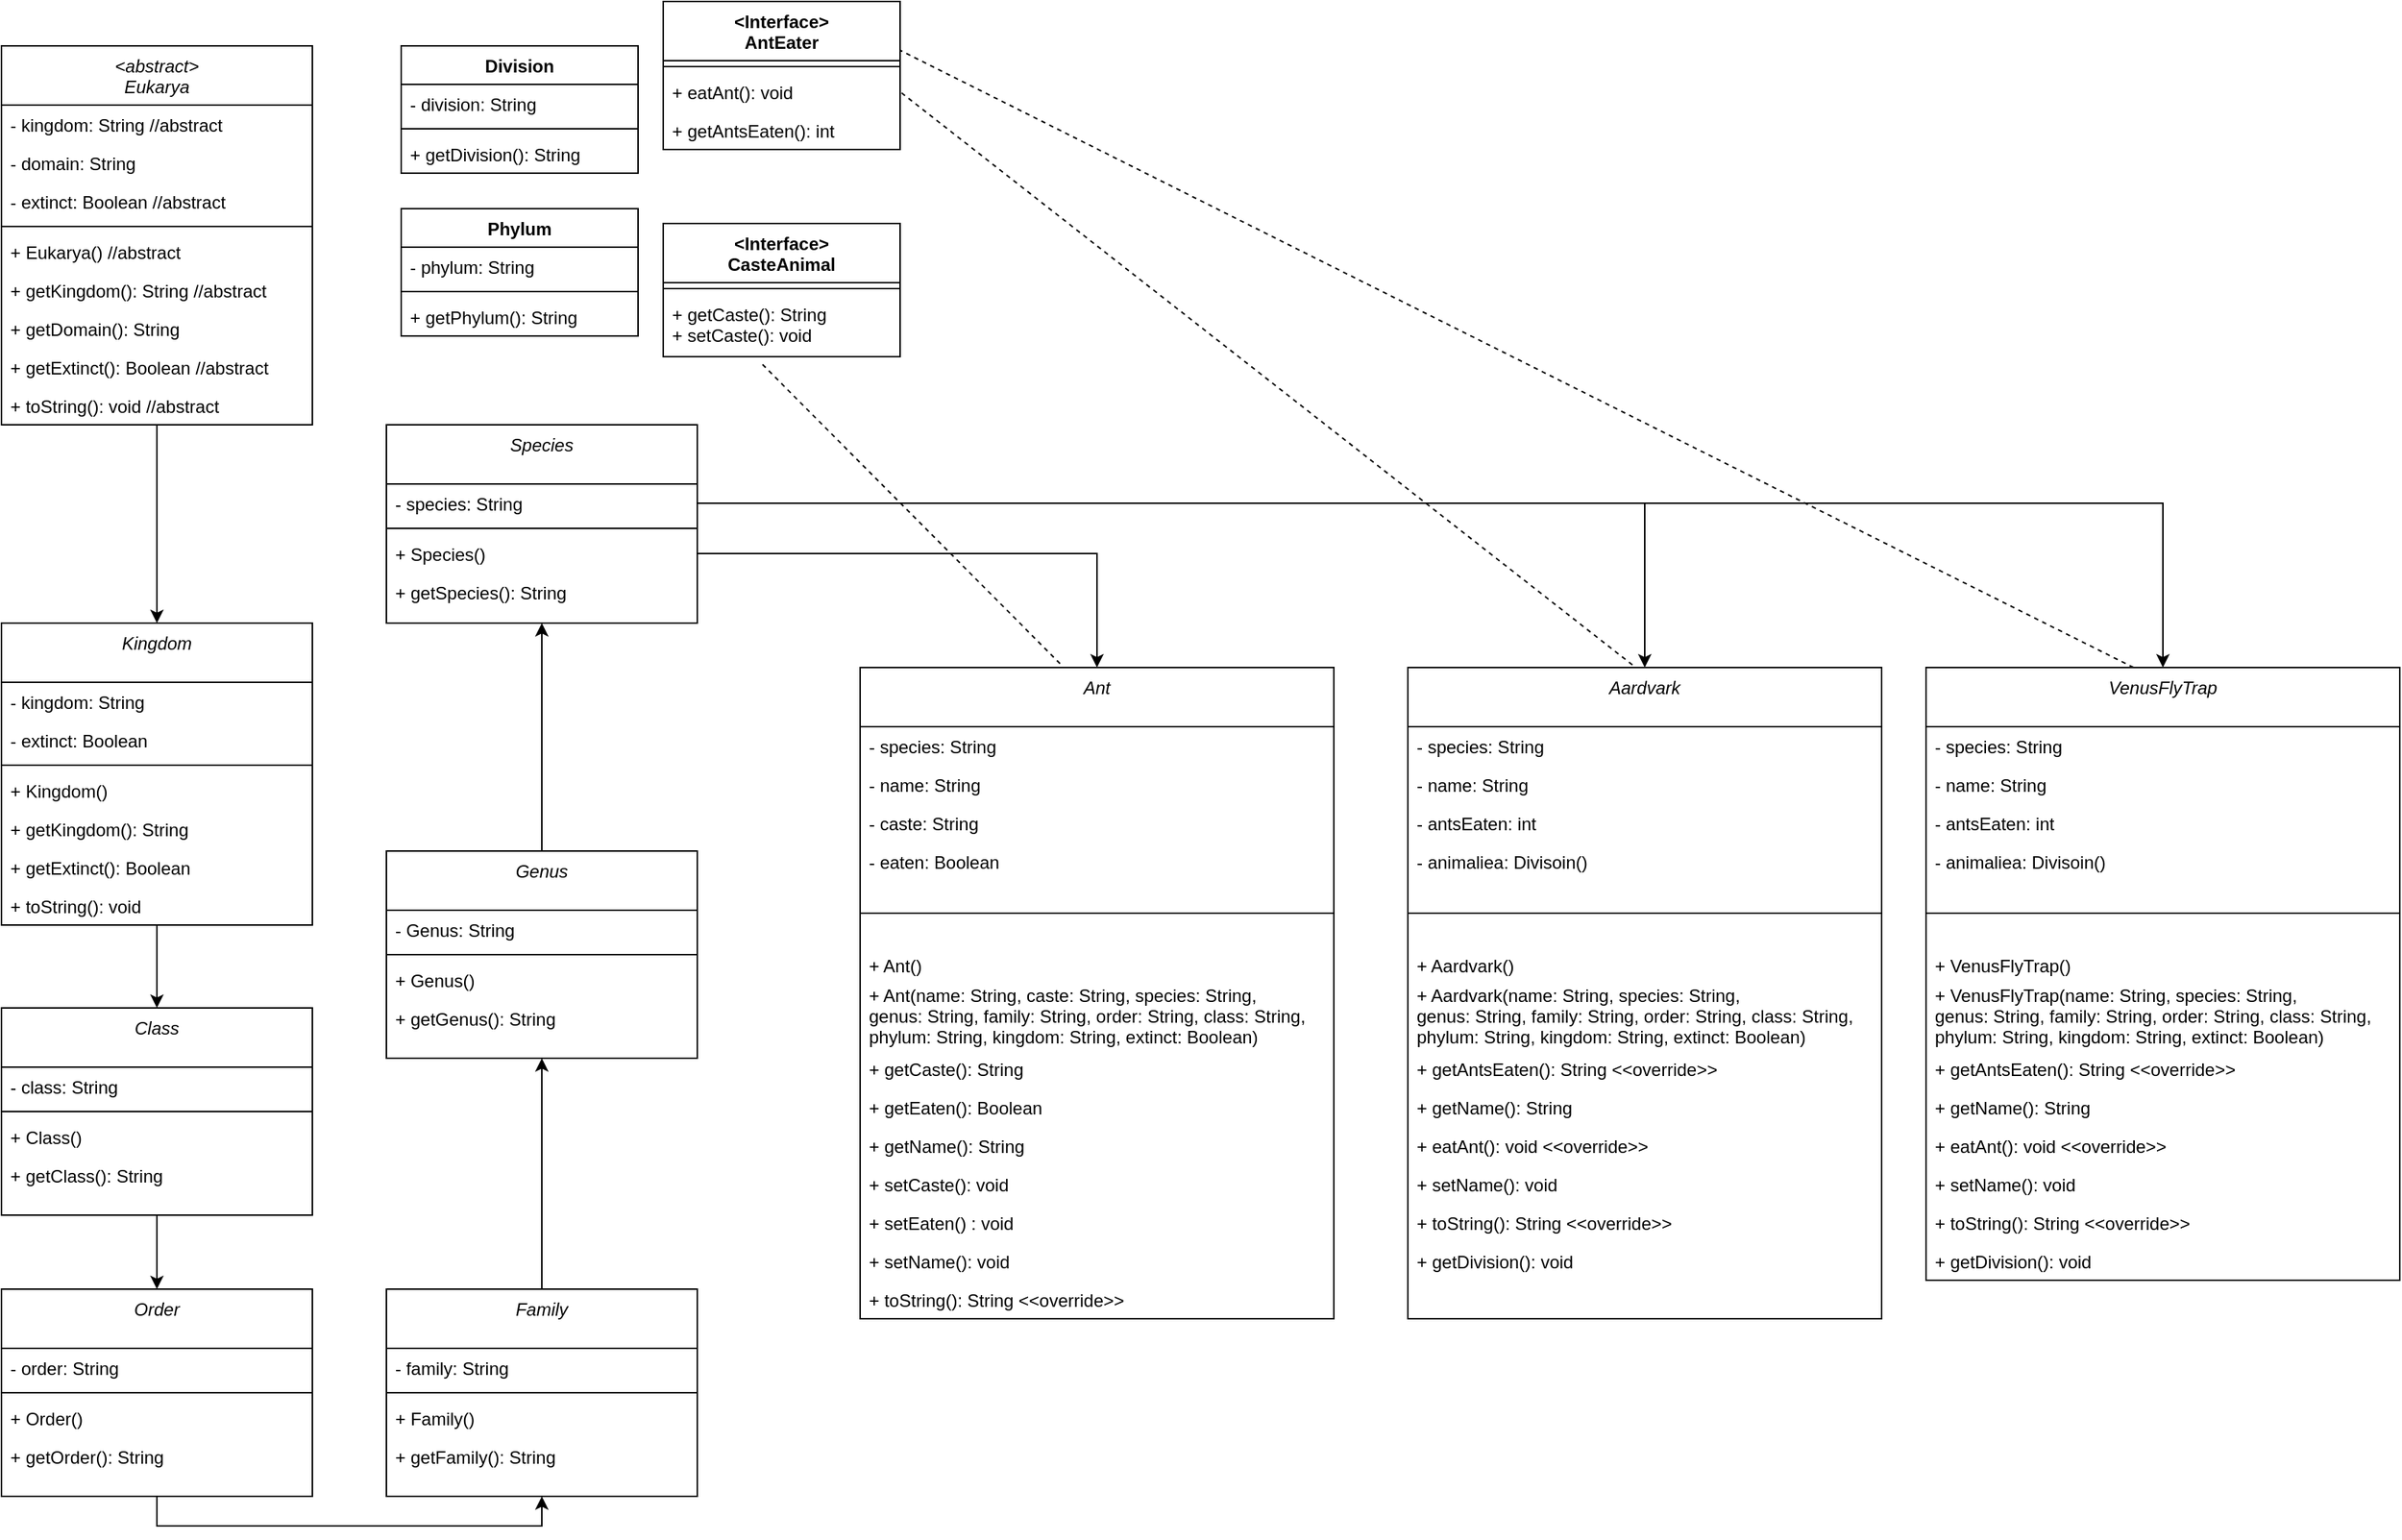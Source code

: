 <mxfile version="24.7.8">
  <diagram id="C5RBs43oDa-KdzZeNtuy" name="Page-1">
    <mxGraphModel dx="1781" dy="909" grid="1" gridSize="10" guides="1" tooltips="1" connect="1" arrows="1" fold="1" page="1" pageScale="1" pageWidth="827" pageHeight="1169" math="0" shadow="0">
      <root>
        <mxCell id="WIyWlLk6GJQsqaUBKTNV-0" />
        <mxCell id="WIyWlLk6GJQsqaUBKTNV-1" parent="WIyWlLk6GJQsqaUBKTNV-0" />
        <mxCell id="qfs21I6iocScvUOpKB2_-18" style="edgeStyle=orthogonalEdgeStyle;rounded=0;orthogonalLoop=1;jettySize=auto;html=1;exitX=0.5;exitY=1;exitDx=0;exitDy=0;" edge="1" parent="WIyWlLk6GJQsqaUBKTNV-1" source="zkfFHV4jXpPFQw0GAbJ--0" target="qfs21I6iocScvUOpKB2_-11">
          <mxGeometry relative="1" as="geometry" />
        </mxCell>
        <mxCell id="zkfFHV4jXpPFQw0GAbJ--0" value="&lt;abstract&gt;&#xa;Eukarya" style="swimlane;fontStyle=2;align=center;verticalAlign=top;childLayout=stackLayout;horizontal=1;startSize=40;horizontalStack=0;resizeParent=1;resizeLast=0;collapsible=1;marginBottom=0;rounded=0;shadow=0;strokeWidth=1;" parent="WIyWlLk6GJQsqaUBKTNV-1" vertex="1">
          <mxGeometry x="220" y="70" width="210" height="256" as="geometry">
            <mxRectangle x="230" y="140" width="160" height="26" as="alternateBounds" />
          </mxGeometry>
        </mxCell>
        <mxCell id="zkfFHV4jXpPFQw0GAbJ--1" value="- kingdom: String //abstract" style="text;align=left;verticalAlign=top;spacingLeft=4;spacingRight=4;overflow=hidden;rotatable=0;points=[[0,0.5],[1,0.5]];portConstraint=eastwest;" parent="zkfFHV4jXpPFQw0GAbJ--0" vertex="1">
          <mxGeometry y="40" width="210" height="26" as="geometry" />
        </mxCell>
        <mxCell id="zkfFHV4jXpPFQw0GAbJ--2" value="- domain: String " style="text;align=left;verticalAlign=top;spacingLeft=4;spacingRight=4;overflow=hidden;rotatable=0;points=[[0,0.5],[1,0.5]];portConstraint=eastwest;rounded=0;shadow=0;html=0;" parent="zkfFHV4jXpPFQw0GAbJ--0" vertex="1">
          <mxGeometry y="66" width="210" height="26" as="geometry" />
        </mxCell>
        <mxCell id="qfs21I6iocScvUOpKB2_-19" value="- extinct: Boolean //abstract" style="text;align=left;verticalAlign=top;spacingLeft=4;spacingRight=4;overflow=hidden;rotatable=0;points=[[0,0.5],[1,0.5]];portConstraint=eastwest;rounded=0;shadow=0;html=0;" vertex="1" parent="zkfFHV4jXpPFQw0GAbJ--0">
          <mxGeometry y="92" width="210" height="26" as="geometry" />
        </mxCell>
        <mxCell id="zkfFHV4jXpPFQw0GAbJ--4" value="" style="line;html=1;strokeWidth=1;align=left;verticalAlign=middle;spacingTop=-1;spacingLeft=3;spacingRight=3;rotatable=0;labelPosition=right;points=[];portConstraint=eastwest;" parent="zkfFHV4jXpPFQw0GAbJ--0" vertex="1">
          <mxGeometry y="118" width="210" height="8" as="geometry" />
        </mxCell>
        <mxCell id="zkfFHV4jXpPFQw0GAbJ--5" value="+ Eukarya() //abstract" style="text;align=left;verticalAlign=top;spacingLeft=4;spacingRight=4;overflow=hidden;rotatable=0;points=[[0,0.5],[1,0.5]];portConstraint=eastwest;" parent="zkfFHV4jXpPFQw0GAbJ--0" vertex="1">
          <mxGeometry y="126" width="210" height="26" as="geometry" />
        </mxCell>
        <mxCell id="qfs21I6iocScvUOpKB2_-4" value="+ getKingdom(): String //abstract" style="text;align=left;verticalAlign=top;spacingLeft=4;spacingRight=4;overflow=hidden;rotatable=0;points=[[0,0.5],[1,0.5]];portConstraint=eastwest;" vertex="1" parent="zkfFHV4jXpPFQw0GAbJ--0">
          <mxGeometry y="152" width="210" height="26" as="geometry" />
        </mxCell>
        <mxCell id="qfs21I6iocScvUOpKB2_-5" value="+ getDomain(): String" style="text;align=left;verticalAlign=top;spacingLeft=4;spacingRight=4;overflow=hidden;rotatable=0;points=[[0,0.5],[1,0.5]];portConstraint=eastwest;" vertex="1" parent="zkfFHV4jXpPFQw0GAbJ--0">
          <mxGeometry y="178" width="210" height="26" as="geometry" />
        </mxCell>
        <mxCell id="qfs21I6iocScvUOpKB2_-20" value="+ getExtinct(): Boolean //abstract" style="text;align=left;verticalAlign=top;spacingLeft=4;spacingRight=4;overflow=hidden;rotatable=0;points=[[0,0.5],[1,0.5]];portConstraint=eastwest;" vertex="1" parent="zkfFHV4jXpPFQw0GAbJ--0">
          <mxGeometry y="204" width="210" height="26" as="geometry" />
        </mxCell>
        <mxCell id="qfs21I6iocScvUOpKB2_-21" value="+ toString(): void //abstract" style="text;align=left;verticalAlign=top;spacingLeft=4;spacingRight=4;overflow=hidden;rotatable=0;points=[[0,0.5],[1,0.5]];portConstraint=eastwest;" vertex="1" parent="zkfFHV4jXpPFQw0GAbJ--0">
          <mxGeometry y="230" width="210" height="26" as="geometry" />
        </mxCell>
        <mxCell id="qfs21I6iocScvUOpKB2_-0" value="Division" style="swimlane;fontStyle=1;align=center;verticalAlign=top;childLayout=stackLayout;horizontal=1;startSize=26;horizontalStack=0;resizeParent=1;resizeParentMax=0;resizeLast=0;collapsible=1;marginBottom=0;whiteSpace=wrap;html=1;" vertex="1" parent="WIyWlLk6GJQsqaUBKTNV-1">
          <mxGeometry x="490" y="70" width="160" height="86" as="geometry" />
        </mxCell>
        <mxCell id="qfs21I6iocScvUOpKB2_-1" value="- division: String" style="text;strokeColor=none;fillColor=none;align=left;verticalAlign=top;spacingLeft=4;spacingRight=4;overflow=hidden;rotatable=0;points=[[0,0.5],[1,0.5]];portConstraint=eastwest;whiteSpace=wrap;html=1;" vertex="1" parent="qfs21I6iocScvUOpKB2_-0">
          <mxGeometry y="26" width="160" height="26" as="geometry" />
        </mxCell>
        <mxCell id="qfs21I6iocScvUOpKB2_-2" value="" style="line;strokeWidth=1;fillColor=none;align=left;verticalAlign=middle;spacingTop=-1;spacingLeft=3;spacingRight=3;rotatable=0;labelPosition=right;points=[];portConstraint=eastwest;strokeColor=inherit;" vertex="1" parent="qfs21I6iocScvUOpKB2_-0">
          <mxGeometry y="52" width="160" height="8" as="geometry" />
        </mxCell>
        <mxCell id="qfs21I6iocScvUOpKB2_-3" value="+ getDivision(): String" style="text;strokeColor=none;fillColor=none;align=left;verticalAlign=top;spacingLeft=4;spacingRight=4;overflow=hidden;rotatable=0;points=[[0,0.5],[1,0.5]];portConstraint=eastwest;whiteSpace=wrap;html=1;" vertex="1" parent="qfs21I6iocScvUOpKB2_-0">
          <mxGeometry y="60" width="160" height="26" as="geometry" />
        </mxCell>
        <mxCell id="qfs21I6iocScvUOpKB2_-6" value="Phylum" style="swimlane;fontStyle=1;align=center;verticalAlign=top;childLayout=stackLayout;horizontal=1;startSize=26;horizontalStack=0;resizeParent=1;resizeParentMax=0;resizeLast=0;collapsible=1;marginBottom=0;whiteSpace=wrap;html=1;" vertex="1" parent="WIyWlLk6GJQsqaUBKTNV-1">
          <mxGeometry x="490" y="180" width="160" height="86" as="geometry" />
        </mxCell>
        <mxCell id="qfs21I6iocScvUOpKB2_-7" value="- phylum: String" style="text;strokeColor=none;fillColor=none;align=left;verticalAlign=top;spacingLeft=4;spacingRight=4;overflow=hidden;rotatable=0;points=[[0,0.5],[1,0.5]];portConstraint=eastwest;whiteSpace=wrap;html=1;" vertex="1" parent="qfs21I6iocScvUOpKB2_-6">
          <mxGeometry y="26" width="160" height="26" as="geometry" />
        </mxCell>
        <mxCell id="qfs21I6iocScvUOpKB2_-8" value="" style="line;strokeWidth=1;fillColor=none;align=left;verticalAlign=middle;spacingTop=-1;spacingLeft=3;spacingRight=3;rotatable=0;labelPosition=right;points=[];portConstraint=eastwest;strokeColor=inherit;" vertex="1" parent="qfs21I6iocScvUOpKB2_-6">
          <mxGeometry y="52" width="160" height="8" as="geometry" />
        </mxCell>
        <mxCell id="qfs21I6iocScvUOpKB2_-9" value="+ getPhylum(): String" style="text;strokeColor=none;fillColor=none;align=left;verticalAlign=top;spacingLeft=4;spacingRight=4;overflow=hidden;rotatable=0;points=[[0,0.5],[1,0.5]];portConstraint=eastwest;whiteSpace=wrap;html=1;" vertex="1" parent="qfs21I6iocScvUOpKB2_-6">
          <mxGeometry y="60" width="160" height="26" as="geometry" />
        </mxCell>
        <mxCell id="qfs21I6iocScvUOpKB2_-141" style="edgeStyle=orthogonalEdgeStyle;rounded=0;orthogonalLoop=1;jettySize=auto;html=1;" edge="1" parent="WIyWlLk6GJQsqaUBKTNV-1" source="qfs21I6iocScvUOpKB2_-11" target="qfs21I6iocScvUOpKB2_-32">
          <mxGeometry relative="1" as="geometry" />
        </mxCell>
        <mxCell id="qfs21I6iocScvUOpKB2_-11" value="Kingdom" style="swimlane;fontStyle=2;align=center;verticalAlign=top;childLayout=stackLayout;horizontal=1;startSize=40;horizontalStack=0;resizeParent=1;resizeLast=0;collapsible=1;marginBottom=0;rounded=0;shadow=0;strokeWidth=1;" vertex="1" parent="WIyWlLk6GJQsqaUBKTNV-1">
          <mxGeometry x="220" y="460" width="210" height="204" as="geometry">
            <mxRectangle x="230" y="140" width="160" height="26" as="alternateBounds" />
          </mxGeometry>
        </mxCell>
        <mxCell id="qfs21I6iocScvUOpKB2_-12" value="- kingdom: String" style="text;align=left;verticalAlign=top;spacingLeft=4;spacingRight=4;overflow=hidden;rotatable=0;points=[[0,0.5],[1,0.5]];portConstraint=eastwest;" vertex="1" parent="qfs21I6iocScvUOpKB2_-11">
          <mxGeometry y="40" width="210" height="26" as="geometry" />
        </mxCell>
        <mxCell id="qfs21I6iocScvUOpKB2_-13" value="- extinct: Boolean" style="text;align=left;verticalAlign=top;spacingLeft=4;spacingRight=4;overflow=hidden;rotatable=0;points=[[0,0.5],[1,0.5]];portConstraint=eastwest;rounded=0;shadow=0;html=0;" vertex="1" parent="qfs21I6iocScvUOpKB2_-11">
          <mxGeometry y="66" width="210" height="26" as="geometry" />
        </mxCell>
        <mxCell id="qfs21I6iocScvUOpKB2_-14" value="" style="line;html=1;strokeWidth=1;align=left;verticalAlign=middle;spacingTop=-1;spacingLeft=3;spacingRight=3;rotatable=0;labelPosition=right;points=[];portConstraint=eastwest;" vertex="1" parent="qfs21I6iocScvUOpKB2_-11">
          <mxGeometry y="92" width="210" height="8" as="geometry" />
        </mxCell>
        <mxCell id="qfs21I6iocScvUOpKB2_-15" value="+ Kingdom()" style="text;align=left;verticalAlign=top;spacingLeft=4;spacingRight=4;overflow=hidden;rotatable=0;points=[[0,0.5],[1,0.5]];portConstraint=eastwest;" vertex="1" parent="qfs21I6iocScvUOpKB2_-11">
          <mxGeometry y="100" width="210" height="26" as="geometry" />
        </mxCell>
        <mxCell id="qfs21I6iocScvUOpKB2_-16" value="+ getKingdom(): String " style="text;align=left;verticalAlign=top;spacingLeft=4;spacingRight=4;overflow=hidden;rotatable=0;points=[[0,0.5],[1,0.5]];portConstraint=eastwest;" vertex="1" parent="qfs21I6iocScvUOpKB2_-11">
          <mxGeometry y="126" width="210" height="26" as="geometry" />
        </mxCell>
        <mxCell id="qfs21I6iocScvUOpKB2_-17" value="+ getExtinct(): Boolean" style="text;align=left;verticalAlign=top;spacingLeft=4;spacingRight=4;overflow=hidden;rotatable=0;points=[[0,0.5],[1,0.5]];portConstraint=eastwest;" vertex="1" parent="qfs21I6iocScvUOpKB2_-11">
          <mxGeometry y="152" width="210" height="26" as="geometry" />
        </mxCell>
        <mxCell id="qfs21I6iocScvUOpKB2_-22" value="+ toString(): void " style="text;align=left;verticalAlign=top;spacingLeft=4;spacingRight=4;overflow=hidden;rotatable=0;points=[[0,0.5],[1,0.5]];portConstraint=eastwest;" vertex="1" parent="qfs21I6iocScvUOpKB2_-11">
          <mxGeometry y="178" width="210" height="26" as="geometry" />
        </mxCell>
        <mxCell id="qfs21I6iocScvUOpKB2_-142" style="edgeStyle=orthogonalEdgeStyle;rounded=0;orthogonalLoop=1;jettySize=auto;html=1;" edge="1" parent="WIyWlLk6GJQsqaUBKTNV-1" source="qfs21I6iocScvUOpKB2_-32" target="qfs21I6iocScvUOpKB2_-38">
          <mxGeometry relative="1" as="geometry" />
        </mxCell>
        <mxCell id="qfs21I6iocScvUOpKB2_-32" value="Class" style="swimlane;fontStyle=2;align=center;verticalAlign=top;childLayout=stackLayout;horizontal=1;startSize=40;horizontalStack=0;resizeParent=1;resizeLast=0;collapsible=1;marginBottom=0;rounded=0;shadow=0;strokeWidth=1;" vertex="1" parent="WIyWlLk6GJQsqaUBKTNV-1">
          <mxGeometry x="220" y="720" width="210" height="140" as="geometry">
            <mxRectangle x="230" y="140" width="160" height="26" as="alternateBounds" />
          </mxGeometry>
        </mxCell>
        <mxCell id="qfs21I6iocScvUOpKB2_-33" value="- class: String" style="text;align=left;verticalAlign=top;spacingLeft=4;spacingRight=4;overflow=hidden;rotatable=0;points=[[0,0.5],[1,0.5]];portConstraint=eastwest;" vertex="1" parent="qfs21I6iocScvUOpKB2_-32">
          <mxGeometry y="40" width="210" height="26" as="geometry" />
        </mxCell>
        <mxCell id="qfs21I6iocScvUOpKB2_-34" value="" style="line;html=1;strokeWidth=1;align=left;verticalAlign=middle;spacingTop=-1;spacingLeft=3;spacingRight=3;rotatable=0;labelPosition=right;points=[];portConstraint=eastwest;" vertex="1" parent="qfs21I6iocScvUOpKB2_-32">
          <mxGeometry y="66" width="210" height="8" as="geometry" />
        </mxCell>
        <mxCell id="qfs21I6iocScvUOpKB2_-35" value="+ Class()" style="text;align=left;verticalAlign=top;spacingLeft=4;spacingRight=4;overflow=hidden;rotatable=0;points=[[0,0.5],[1,0.5]];portConstraint=eastwest;" vertex="1" parent="qfs21I6iocScvUOpKB2_-32">
          <mxGeometry y="74" width="210" height="26" as="geometry" />
        </mxCell>
        <mxCell id="qfs21I6iocScvUOpKB2_-36" value="+ getClass(): String " style="text;align=left;verticalAlign=top;spacingLeft=4;spacingRight=4;overflow=hidden;rotatable=0;points=[[0,0.5],[1,0.5]];portConstraint=eastwest;" vertex="1" parent="qfs21I6iocScvUOpKB2_-32">
          <mxGeometry y="100" width="210" height="26" as="geometry" />
        </mxCell>
        <mxCell id="qfs21I6iocScvUOpKB2_-143" style="edgeStyle=orthogonalEdgeStyle;rounded=0;orthogonalLoop=1;jettySize=auto;html=1;entryX=0.5;entryY=1;entryDx=0;entryDy=0;" edge="1" parent="WIyWlLk6GJQsqaUBKTNV-1" source="qfs21I6iocScvUOpKB2_-38" target="qfs21I6iocScvUOpKB2_-44">
          <mxGeometry relative="1" as="geometry">
            <Array as="points">
              <mxPoint x="325" y="1070" />
              <mxPoint x="585" y="1070" />
            </Array>
          </mxGeometry>
        </mxCell>
        <mxCell id="qfs21I6iocScvUOpKB2_-38" value="Order" style="swimlane;fontStyle=2;align=center;verticalAlign=top;childLayout=stackLayout;horizontal=1;startSize=40;horizontalStack=0;resizeParent=1;resizeLast=0;collapsible=1;marginBottom=0;rounded=0;shadow=0;strokeWidth=1;" vertex="1" parent="WIyWlLk6GJQsqaUBKTNV-1">
          <mxGeometry x="220" y="910" width="210" height="140" as="geometry">
            <mxRectangle x="230" y="140" width="160" height="26" as="alternateBounds" />
          </mxGeometry>
        </mxCell>
        <mxCell id="qfs21I6iocScvUOpKB2_-39" value="- order: String" style="text;align=left;verticalAlign=top;spacingLeft=4;spacingRight=4;overflow=hidden;rotatable=0;points=[[0,0.5],[1,0.5]];portConstraint=eastwest;" vertex="1" parent="qfs21I6iocScvUOpKB2_-38">
          <mxGeometry y="40" width="210" height="26" as="geometry" />
        </mxCell>
        <mxCell id="qfs21I6iocScvUOpKB2_-40" value="" style="line;html=1;strokeWidth=1;align=left;verticalAlign=middle;spacingTop=-1;spacingLeft=3;spacingRight=3;rotatable=0;labelPosition=right;points=[];portConstraint=eastwest;" vertex="1" parent="qfs21I6iocScvUOpKB2_-38">
          <mxGeometry y="66" width="210" height="8" as="geometry" />
        </mxCell>
        <mxCell id="qfs21I6iocScvUOpKB2_-41" value="+ Order()" style="text;align=left;verticalAlign=top;spacingLeft=4;spacingRight=4;overflow=hidden;rotatable=0;points=[[0,0.5],[1,0.5]];portConstraint=eastwest;" vertex="1" parent="qfs21I6iocScvUOpKB2_-38">
          <mxGeometry y="74" width="210" height="26" as="geometry" />
        </mxCell>
        <mxCell id="qfs21I6iocScvUOpKB2_-42" value="+ getOrder(): String " style="text;align=left;verticalAlign=top;spacingLeft=4;spacingRight=4;overflow=hidden;rotatable=0;points=[[0,0.5],[1,0.5]];portConstraint=eastwest;" vertex="1" parent="qfs21I6iocScvUOpKB2_-38">
          <mxGeometry y="100" width="210" height="26" as="geometry" />
        </mxCell>
        <mxCell id="qfs21I6iocScvUOpKB2_-66" style="edgeStyle=orthogonalEdgeStyle;rounded=0;orthogonalLoop=1;jettySize=auto;html=1;entryX=0.5;entryY=1;entryDx=0;entryDy=0;" edge="1" parent="WIyWlLk6GJQsqaUBKTNV-1" source="qfs21I6iocScvUOpKB2_-44" target="qfs21I6iocScvUOpKB2_-50">
          <mxGeometry relative="1" as="geometry" />
        </mxCell>
        <mxCell id="qfs21I6iocScvUOpKB2_-44" value="Family" style="swimlane;fontStyle=2;align=center;verticalAlign=top;childLayout=stackLayout;horizontal=1;startSize=40;horizontalStack=0;resizeParent=1;resizeLast=0;collapsible=1;marginBottom=0;rounded=0;shadow=0;strokeWidth=1;" vertex="1" parent="WIyWlLk6GJQsqaUBKTNV-1">
          <mxGeometry x="480" y="910" width="210" height="140" as="geometry">
            <mxRectangle x="230" y="140" width="160" height="26" as="alternateBounds" />
          </mxGeometry>
        </mxCell>
        <mxCell id="qfs21I6iocScvUOpKB2_-45" value="- family: String" style="text;align=left;verticalAlign=top;spacingLeft=4;spacingRight=4;overflow=hidden;rotatable=0;points=[[0,0.5],[1,0.5]];portConstraint=eastwest;" vertex="1" parent="qfs21I6iocScvUOpKB2_-44">
          <mxGeometry y="40" width="210" height="26" as="geometry" />
        </mxCell>
        <mxCell id="qfs21I6iocScvUOpKB2_-46" value="" style="line;html=1;strokeWidth=1;align=left;verticalAlign=middle;spacingTop=-1;spacingLeft=3;spacingRight=3;rotatable=0;labelPosition=right;points=[];portConstraint=eastwest;" vertex="1" parent="qfs21I6iocScvUOpKB2_-44">
          <mxGeometry y="66" width="210" height="8" as="geometry" />
        </mxCell>
        <mxCell id="qfs21I6iocScvUOpKB2_-47" value="+ Family()" style="text;align=left;verticalAlign=top;spacingLeft=4;spacingRight=4;overflow=hidden;rotatable=0;points=[[0,0.5],[1,0.5]];portConstraint=eastwest;" vertex="1" parent="qfs21I6iocScvUOpKB2_-44">
          <mxGeometry y="74" width="210" height="26" as="geometry" />
        </mxCell>
        <mxCell id="qfs21I6iocScvUOpKB2_-48" value="+ getFamily(): String " style="text;align=left;verticalAlign=top;spacingLeft=4;spacingRight=4;overflow=hidden;rotatable=0;points=[[0,0.5],[1,0.5]];portConstraint=eastwest;" vertex="1" parent="qfs21I6iocScvUOpKB2_-44">
          <mxGeometry y="100" width="210" height="26" as="geometry" />
        </mxCell>
        <mxCell id="qfs21I6iocScvUOpKB2_-50" value="Genus" style="swimlane;fontStyle=2;align=center;verticalAlign=top;childLayout=stackLayout;horizontal=1;startSize=40;horizontalStack=0;resizeParent=1;resizeLast=0;collapsible=1;marginBottom=0;rounded=0;shadow=0;strokeWidth=1;" vertex="1" parent="WIyWlLk6GJQsqaUBKTNV-1">
          <mxGeometry x="480" y="614" width="210" height="140" as="geometry">
            <mxRectangle x="230" y="140" width="160" height="26" as="alternateBounds" />
          </mxGeometry>
        </mxCell>
        <mxCell id="qfs21I6iocScvUOpKB2_-51" value="- Genus: String" style="text;align=left;verticalAlign=top;spacingLeft=4;spacingRight=4;overflow=hidden;rotatable=0;points=[[0,0.5],[1,0.5]];portConstraint=eastwest;" vertex="1" parent="qfs21I6iocScvUOpKB2_-50">
          <mxGeometry y="40" width="210" height="26" as="geometry" />
        </mxCell>
        <mxCell id="qfs21I6iocScvUOpKB2_-52" value="" style="line;html=1;strokeWidth=1;align=left;verticalAlign=middle;spacingTop=-1;spacingLeft=3;spacingRight=3;rotatable=0;labelPosition=right;points=[];portConstraint=eastwest;" vertex="1" parent="qfs21I6iocScvUOpKB2_-50">
          <mxGeometry y="66" width="210" height="8" as="geometry" />
        </mxCell>
        <mxCell id="qfs21I6iocScvUOpKB2_-53" value="+ Genus()" style="text;align=left;verticalAlign=top;spacingLeft=4;spacingRight=4;overflow=hidden;rotatable=0;points=[[0,0.5],[1,0.5]];portConstraint=eastwest;" vertex="1" parent="qfs21I6iocScvUOpKB2_-50">
          <mxGeometry y="74" width="210" height="26" as="geometry" />
        </mxCell>
        <mxCell id="qfs21I6iocScvUOpKB2_-54" value="+ getGenus(): String " style="text;align=left;verticalAlign=top;spacingLeft=4;spacingRight=4;overflow=hidden;rotatable=0;points=[[0,0.5],[1,0.5]];portConstraint=eastwest;" vertex="1" parent="qfs21I6iocScvUOpKB2_-50">
          <mxGeometry y="100" width="210" height="26" as="geometry" />
        </mxCell>
        <mxCell id="qfs21I6iocScvUOpKB2_-56" value="Species" style="swimlane;fontStyle=2;align=center;verticalAlign=top;childLayout=stackLayout;horizontal=1;startSize=40;horizontalStack=0;resizeParent=1;resizeLast=0;collapsible=1;marginBottom=0;rounded=0;shadow=0;strokeWidth=1;" vertex="1" parent="WIyWlLk6GJQsqaUBKTNV-1">
          <mxGeometry x="480" y="326" width="210" height="134" as="geometry">
            <mxRectangle x="230" y="140" width="160" height="26" as="alternateBounds" />
          </mxGeometry>
        </mxCell>
        <mxCell id="qfs21I6iocScvUOpKB2_-57" value="- species: String" style="text;align=left;verticalAlign=top;spacingLeft=4;spacingRight=4;overflow=hidden;rotatable=0;points=[[0,0.5],[1,0.5]];portConstraint=eastwest;" vertex="1" parent="qfs21I6iocScvUOpKB2_-56">
          <mxGeometry y="40" width="210" height="26" as="geometry" />
        </mxCell>
        <mxCell id="qfs21I6iocScvUOpKB2_-58" value="" style="line;html=1;strokeWidth=1;align=left;verticalAlign=middle;spacingTop=-1;spacingLeft=3;spacingRight=3;rotatable=0;labelPosition=right;points=[];portConstraint=eastwest;" vertex="1" parent="qfs21I6iocScvUOpKB2_-56">
          <mxGeometry y="66" width="210" height="8" as="geometry" />
        </mxCell>
        <mxCell id="qfs21I6iocScvUOpKB2_-59" value="+ Species()" style="text;align=left;verticalAlign=top;spacingLeft=4;spacingRight=4;overflow=hidden;rotatable=0;points=[[0,0.5],[1,0.5]];portConstraint=eastwest;" vertex="1" parent="qfs21I6iocScvUOpKB2_-56">
          <mxGeometry y="74" width="210" height="26" as="geometry" />
        </mxCell>
        <mxCell id="qfs21I6iocScvUOpKB2_-60" value="+ getSpecies(): String " style="text;align=left;verticalAlign=top;spacingLeft=4;spacingRight=4;overflow=hidden;rotatable=0;points=[[0,0.5],[1,0.5]];portConstraint=eastwest;" vertex="1" parent="qfs21I6iocScvUOpKB2_-56">
          <mxGeometry y="100" width="210" height="26" as="geometry" />
        </mxCell>
        <mxCell id="qfs21I6iocScvUOpKB2_-68" style="edgeStyle=orthogonalEdgeStyle;rounded=0;orthogonalLoop=1;jettySize=auto;html=1;entryX=0.5;entryY=1;entryDx=0;entryDy=0;" edge="1" parent="WIyWlLk6GJQsqaUBKTNV-1" source="qfs21I6iocScvUOpKB2_-50" target="qfs21I6iocScvUOpKB2_-56">
          <mxGeometry relative="1" as="geometry">
            <mxPoint x="615.42" y="478.156" as="targetPoint" />
          </mxGeometry>
        </mxCell>
        <mxCell id="qfs21I6iocScvUOpKB2_-71" value="Ant" style="swimlane;fontStyle=2;align=center;verticalAlign=top;childLayout=stackLayout;horizontal=1;startSize=40;horizontalStack=0;resizeParent=1;resizeLast=0;collapsible=1;marginBottom=0;rounded=0;shadow=0;strokeWidth=1;" vertex="1" parent="WIyWlLk6GJQsqaUBKTNV-1">
          <mxGeometry x="800" y="490" width="320" height="440" as="geometry">
            <mxRectangle x="230" y="140" width="160" height="26" as="alternateBounds" />
          </mxGeometry>
        </mxCell>
        <mxCell id="qfs21I6iocScvUOpKB2_-72" value="- species: String" style="text;align=left;verticalAlign=top;spacingLeft=4;spacingRight=4;overflow=hidden;rotatable=0;points=[[0,0.5],[1,0.5]];portConstraint=eastwest;" vertex="1" parent="qfs21I6iocScvUOpKB2_-71">
          <mxGeometry y="40" width="320" height="26" as="geometry" />
        </mxCell>
        <mxCell id="qfs21I6iocScvUOpKB2_-90" value="- name: String" style="text;align=left;verticalAlign=top;spacingLeft=4;spacingRight=4;overflow=hidden;rotatable=0;points=[[0,0.5],[1,0.5]];portConstraint=eastwest;" vertex="1" parent="qfs21I6iocScvUOpKB2_-71">
          <mxGeometry y="66" width="320" height="26" as="geometry" />
        </mxCell>
        <mxCell id="qfs21I6iocScvUOpKB2_-99" value="- caste: String" style="text;align=left;verticalAlign=top;spacingLeft=4;spacingRight=4;overflow=hidden;rotatable=0;points=[[0,0.5],[1,0.5]];portConstraint=eastwest;" vertex="1" parent="qfs21I6iocScvUOpKB2_-71">
          <mxGeometry y="92" width="320" height="26" as="geometry" />
        </mxCell>
        <mxCell id="qfs21I6iocScvUOpKB2_-89" value="- eaten: Boolean" style="text;align=left;verticalAlign=top;spacingLeft=4;spacingRight=4;overflow=hidden;rotatable=0;points=[[0,0.5],[1,0.5]];portConstraint=eastwest;" vertex="1" parent="qfs21I6iocScvUOpKB2_-71">
          <mxGeometry y="118" width="320" height="26" as="geometry" />
        </mxCell>
        <mxCell id="qfs21I6iocScvUOpKB2_-73" value="" style="line;html=1;strokeWidth=1;align=left;verticalAlign=middle;spacingTop=-1;spacingLeft=3;spacingRight=3;rotatable=0;labelPosition=right;points=[];portConstraint=eastwest;" vertex="1" parent="qfs21I6iocScvUOpKB2_-71">
          <mxGeometry y="144" width="320" height="44" as="geometry" />
        </mxCell>
        <mxCell id="qfs21I6iocScvUOpKB2_-74" value="+ Ant()" style="text;align=left;verticalAlign=top;spacingLeft=4;spacingRight=4;overflow=hidden;rotatable=0;points=[[0,0.5],[1,0.5]];portConstraint=eastwest;" vertex="1" parent="qfs21I6iocScvUOpKB2_-71">
          <mxGeometry y="188" width="320" height="20" as="geometry" />
        </mxCell>
        <mxCell id="qfs21I6iocScvUOpKB2_-86" value="+ Ant(name: String, caste: String, species: String, &#xa;genus: String, family: String, order: String, class: String,&#xa;phylum: String, kingdom: String, extinct: Boolean)" style="text;align=left;verticalAlign=top;spacingLeft=4;spacingRight=4;overflow=hidden;rotatable=0;points=[[0,0.5],[1,0.5]];portConstraint=eastwest;" vertex="1" parent="qfs21I6iocScvUOpKB2_-71">
          <mxGeometry y="208" width="320" height="50" as="geometry" />
        </mxCell>
        <mxCell id="qfs21I6iocScvUOpKB2_-88" value="+ getCaste(): String" style="text;align=left;verticalAlign=top;spacingLeft=4;spacingRight=4;overflow=hidden;rotatable=0;points=[[0,0.5],[1,0.5]];portConstraint=eastwest;" vertex="1" parent="qfs21I6iocScvUOpKB2_-71">
          <mxGeometry y="258" width="320" height="26" as="geometry" />
        </mxCell>
        <mxCell id="qfs21I6iocScvUOpKB2_-100" value="+ getEaten(): Boolean" style="text;align=left;verticalAlign=top;spacingLeft=4;spacingRight=4;overflow=hidden;rotatable=0;points=[[0,0.5],[1,0.5]];portConstraint=eastwest;" vertex="1" parent="qfs21I6iocScvUOpKB2_-71">
          <mxGeometry y="284" width="320" height="26" as="geometry" />
        </mxCell>
        <mxCell id="qfs21I6iocScvUOpKB2_-101" value="+ getName(): String" style="text;align=left;verticalAlign=top;spacingLeft=4;spacingRight=4;overflow=hidden;rotatable=0;points=[[0,0.5],[1,0.5]];portConstraint=eastwest;" vertex="1" parent="qfs21I6iocScvUOpKB2_-71">
          <mxGeometry y="310" width="320" height="26" as="geometry" />
        </mxCell>
        <mxCell id="qfs21I6iocScvUOpKB2_-102" value="+ setCaste(): void" style="text;align=left;verticalAlign=top;spacingLeft=4;spacingRight=4;overflow=hidden;rotatable=0;points=[[0,0.5],[1,0.5]];portConstraint=eastwest;" vertex="1" parent="qfs21I6iocScvUOpKB2_-71">
          <mxGeometry y="336" width="320" height="26" as="geometry" />
        </mxCell>
        <mxCell id="qfs21I6iocScvUOpKB2_-103" value="+ setEaten() : void" style="text;align=left;verticalAlign=top;spacingLeft=4;spacingRight=4;overflow=hidden;rotatable=0;points=[[0,0.5],[1,0.5]];portConstraint=eastwest;" vertex="1" parent="qfs21I6iocScvUOpKB2_-71">
          <mxGeometry y="362" width="320" height="26" as="geometry" />
        </mxCell>
        <mxCell id="qfs21I6iocScvUOpKB2_-104" value="+ setName(): void" style="text;align=left;verticalAlign=top;spacingLeft=4;spacingRight=4;overflow=hidden;rotatable=0;points=[[0,0.5],[1,0.5]];portConstraint=eastwest;" vertex="1" parent="qfs21I6iocScvUOpKB2_-71">
          <mxGeometry y="388" width="320" height="26" as="geometry" />
        </mxCell>
        <mxCell id="qfs21I6iocScvUOpKB2_-108" value="+ toString(): String &lt;&lt;override&gt;&gt;" style="text;align=left;verticalAlign=top;spacingLeft=4;spacingRight=4;overflow=hidden;rotatable=0;points=[[0,0.5],[1,0.5]];portConstraint=eastwest;" vertex="1" parent="qfs21I6iocScvUOpKB2_-71">
          <mxGeometry y="414" width="320" height="26" as="geometry" />
        </mxCell>
        <mxCell id="qfs21I6iocScvUOpKB2_-78" value="&amp;lt;Interface&amp;gt;&lt;div&gt;AntEater&lt;/div&gt;" style="swimlane;fontStyle=1;align=center;verticalAlign=top;childLayout=stackLayout;horizontal=1;startSize=40;horizontalStack=0;resizeParent=1;resizeParentMax=0;resizeLast=0;collapsible=1;marginBottom=0;whiteSpace=wrap;html=1;" vertex="1" parent="WIyWlLk6GJQsqaUBKTNV-1">
          <mxGeometry x="667" y="40" width="160" height="100" as="geometry" />
        </mxCell>
        <mxCell id="qfs21I6iocScvUOpKB2_-80" value="" style="line;strokeWidth=1;fillColor=none;align=left;verticalAlign=middle;spacingTop=-1;spacingLeft=3;spacingRight=3;rotatable=0;labelPosition=right;points=[];portConstraint=eastwest;strokeColor=inherit;" vertex="1" parent="qfs21I6iocScvUOpKB2_-78">
          <mxGeometry y="40" width="160" height="8" as="geometry" />
        </mxCell>
        <mxCell id="qfs21I6iocScvUOpKB2_-81" value="+ eatAnt(): void" style="text;strokeColor=none;fillColor=none;align=left;verticalAlign=top;spacingLeft=4;spacingRight=4;overflow=hidden;rotatable=0;points=[[0,0.5],[1,0.5]];portConstraint=eastwest;whiteSpace=wrap;html=1;" vertex="1" parent="qfs21I6iocScvUOpKB2_-78">
          <mxGeometry y="48" width="160" height="26" as="geometry" />
        </mxCell>
        <mxCell id="qfs21I6iocScvUOpKB2_-105" value="+ getAntsEaten(): int" style="text;strokeColor=none;fillColor=none;align=left;verticalAlign=top;spacingLeft=4;spacingRight=4;overflow=hidden;rotatable=0;points=[[0,0.5],[1,0.5]];portConstraint=eastwest;whiteSpace=wrap;html=1;" vertex="1" parent="qfs21I6iocScvUOpKB2_-78">
          <mxGeometry y="74" width="160" height="26" as="geometry" />
        </mxCell>
        <mxCell id="qfs21I6iocScvUOpKB2_-82" value="&amp;lt;Interface&amp;gt;&lt;div&gt;CasteAnimal&lt;/div&gt;" style="swimlane;fontStyle=1;align=center;verticalAlign=top;childLayout=stackLayout;horizontal=1;startSize=40;horizontalStack=0;resizeParent=1;resizeParentMax=0;resizeLast=0;collapsible=1;marginBottom=0;whiteSpace=wrap;html=1;" vertex="1" parent="WIyWlLk6GJQsqaUBKTNV-1">
          <mxGeometry x="667" y="190" width="160" height="90" as="geometry" />
        </mxCell>
        <mxCell id="qfs21I6iocScvUOpKB2_-83" value="" style="line;strokeWidth=1;fillColor=none;align=left;verticalAlign=middle;spacingTop=-1;spacingLeft=3;spacingRight=3;rotatable=0;labelPosition=right;points=[];portConstraint=eastwest;strokeColor=inherit;" vertex="1" parent="qfs21I6iocScvUOpKB2_-82">
          <mxGeometry y="40" width="160" height="8" as="geometry" />
        </mxCell>
        <mxCell id="qfs21I6iocScvUOpKB2_-84" value="+ getCaste(): String&lt;div&gt;+ setCaste(): void&lt;/div&gt;" style="text;strokeColor=none;fillColor=none;align=left;verticalAlign=top;spacingLeft=4;spacingRight=4;overflow=hidden;rotatable=0;points=[[0,0.5],[1,0.5]];portConstraint=eastwest;whiteSpace=wrap;html=1;" vertex="1" parent="qfs21I6iocScvUOpKB2_-82">
          <mxGeometry y="48" width="160" height="42" as="geometry" />
        </mxCell>
        <mxCell id="qfs21I6iocScvUOpKB2_-106" style="edgeStyle=orthogonalEdgeStyle;rounded=0;orthogonalLoop=1;jettySize=auto;html=1;entryX=0.5;entryY=0;entryDx=0;entryDy=0;" edge="1" parent="WIyWlLk6GJQsqaUBKTNV-1" source="qfs21I6iocScvUOpKB2_-59" target="qfs21I6iocScvUOpKB2_-71">
          <mxGeometry relative="1" as="geometry" />
        </mxCell>
        <mxCell id="qfs21I6iocScvUOpKB2_-109" value="Aardvark" style="swimlane;fontStyle=2;align=center;verticalAlign=top;childLayout=stackLayout;horizontal=1;startSize=40;horizontalStack=0;resizeParent=1;resizeLast=0;collapsible=1;marginBottom=0;rounded=0;shadow=0;strokeWidth=1;" vertex="1" parent="WIyWlLk6GJQsqaUBKTNV-1">
          <mxGeometry x="1170" y="490" width="320" height="440" as="geometry">
            <mxRectangle x="230" y="140" width="160" height="26" as="alternateBounds" />
          </mxGeometry>
        </mxCell>
        <mxCell id="qfs21I6iocScvUOpKB2_-110" value="- species: String" style="text;align=left;verticalAlign=top;spacingLeft=4;spacingRight=4;overflow=hidden;rotatable=0;points=[[0,0.5],[1,0.5]];portConstraint=eastwest;" vertex="1" parent="qfs21I6iocScvUOpKB2_-109">
          <mxGeometry y="40" width="320" height="26" as="geometry" />
        </mxCell>
        <mxCell id="qfs21I6iocScvUOpKB2_-111" value="- name: String" style="text;align=left;verticalAlign=top;spacingLeft=4;spacingRight=4;overflow=hidden;rotatable=0;points=[[0,0.5],[1,0.5]];portConstraint=eastwest;" vertex="1" parent="qfs21I6iocScvUOpKB2_-109">
          <mxGeometry y="66" width="320" height="26" as="geometry" />
        </mxCell>
        <mxCell id="qfs21I6iocScvUOpKB2_-124" value="- antsEaten: int" style="text;align=left;verticalAlign=top;spacingLeft=4;spacingRight=4;overflow=hidden;rotatable=0;points=[[0,0.5],[1,0.5]];portConstraint=eastwest;" vertex="1" parent="qfs21I6iocScvUOpKB2_-109">
          <mxGeometry y="92" width="320" height="26" as="geometry" />
        </mxCell>
        <mxCell id="qfs21I6iocScvUOpKB2_-140" value="- animaliea: Divisoin()" style="text;align=left;verticalAlign=top;spacingLeft=4;spacingRight=4;overflow=hidden;rotatable=0;points=[[0,0.5],[1,0.5]];portConstraint=eastwest;" vertex="1" parent="qfs21I6iocScvUOpKB2_-109">
          <mxGeometry y="118" width="320" height="26" as="geometry" />
        </mxCell>
        <mxCell id="qfs21I6iocScvUOpKB2_-114" value="" style="line;html=1;strokeWidth=1;align=left;verticalAlign=middle;spacingTop=-1;spacingLeft=3;spacingRight=3;rotatable=0;labelPosition=right;points=[];portConstraint=eastwest;" vertex="1" parent="qfs21I6iocScvUOpKB2_-109">
          <mxGeometry y="144" width="320" height="44" as="geometry" />
        </mxCell>
        <mxCell id="qfs21I6iocScvUOpKB2_-115" value="+ Aardvark()" style="text;align=left;verticalAlign=top;spacingLeft=4;spacingRight=4;overflow=hidden;rotatable=0;points=[[0,0.5],[1,0.5]];portConstraint=eastwest;" vertex="1" parent="qfs21I6iocScvUOpKB2_-109">
          <mxGeometry y="188" width="320" height="20" as="geometry" />
        </mxCell>
        <mxCell id="qfs21I6iocScvUOpKB2_-116" value="+ Aardvark(name: String, species: String, &#xa;genus: String, family: String, order: String, class: String,&#xa;phylum: String, kingdom: String, extinct: Boolean)" style="text;align=left;verticalAlign=top;spacingLeft=4;spacingRight=4;overflow=hidden;rotatable=0;points=[[0,0.5],[1,0.5]];portConstraint=eastwest;" vertex="1" parent="qfs21I6iocScvUOpKB2_-109">
          <mxGeometry y="208" width="320" height="50" as="geometry" />
        </mxCell>
        <mxCell id="qfs21I6iocScvUOpKB2_-117" value="+ getAntsEaten(): String &lt;&lt;override&gt;&gt;" style="text;align=left;verticalAlign=top;spacingLeft=4;spacingRight=4;overflow=hidden;rotatable=0;points=[[0,0.5],[1,0.5]];portConstraint=eastwest;" vertex="1" parent="qfs21I6iocScvUOpKB2_-109">
          <mxGeometry y="258" width="320" height="26" as="geometry" />
        </mxCell>
        <mxCell id="qfs21I6iocScvUOpKB2_-119" value="+ getName(): String" style="text;align=left;verticalAlign=top;spacingLeft=4;spacingRight=4;overflow=hidden;rotatable=0;points=[[0,0.5],[1,0.5]];portConstraint=eastwest;" vertex="1" parent="qfs21I6iocScvUOpKB2_-109">
          <mxGeometry y="284" width="320" height="26" as="geometry" />
        </mxCell>
        <mxCell id="qfs21I6iocScvUOpKB2_-120" value="+ eatAnt(): void &lt;&lt;override&gt;&gt;" style="text;align=left;verticalAlign=top;spacingLeft=4;spacingRight=4;overflow=hidden;rotatable=0;points=[[0,0.5],[1,0.5]];portConstraint=eastwest;" vertex="1" parent="qfs21I6iocScvUOpKB2_-109">
          <mxGeometry y="310" width="320" height="26" as="geometry" />
        </mxCell>
        <mxCell id="qfs21I6iocScvUOpKB2_-122" value="+ setName(): void" style="text;align=left;verticalAlign=top;spacingLeft=4;spacingRight=4;overflow=hidden;rotatable=0;points=[[0,0.5],[1,0.5]];portConstraint=eastwest;" vertex="1" parent="qfs21I6iocScvUOpKB2_-109">
          <mxGeometry y="336" width="320" height="26" as="geometry" />
        </mxCell>
        <mxCell id="qfs21I6iocScvUOpKB2_-123" value="+ toString(): String &lt;&lt;override&gt;&gt;" style="text;align=left;verticalAlign=top;spacingLeft=4;spacingRight=4;overflow=hidden;rotatable=0;points=[[0,0.5],[1,0.5]];portConstraint=eastwest;" vertex="1" parent="qfs21I6iocScvUOpKB2_-109">
          <mxGeometry y="362" width="320" height="26" as="geometry" />
        </mxCell>
        <mxCell id="qfs21I6iocScvUOpKB2_-146" value="+ getDivision(): void" style="text;align=left;verticalAlign=top;spacingLeft=4;spacingRight=4;overflow=hidden;rotatable=0;points=[[0,0.5],[1,0.5]];portConstraint=eastwest;" vertex="1" parent="qfs21I6iocScvUOpKB2_-109">
          <mxGeometry y="388" width="320" height="26" as="geometry" />
        </mxCell>
        <mxCell id="qfs21I6iocScvUOpKB2_-125" value="" style="endArrow=none;dashed=1;html=1;rounded=0;entryX=0.406;entryY=1.075;entryDx=0;entryDy=0;entryPerimeter=0;exitX=0.422;exitY=-0.006;exitDx=0;exitDy=0;exitPerimeter=0;" edge="1" parent="WIyWlLk6GJQsqaUBKTNV-1" source="qfs21I6iocScvUOpKB2_-71" target="qfs21I6iocScvUOpKB2_-84">
          <mxGeometry width="50" height="50" relative="1" as="geometry">
            <mxPoint x="980" y="470" as="sourcePoint" />
            <mxPoint x="1030" y="440" as="targetPoint" />
          </mxGeometry>
        </mxCell>
        <mxCell id="qfs21I6iocScvUOpKB2_-126" value="" style="endArrow=none;dashed=1;html=1;rounded=0;entryX=1;entryY=0.5;entryDx=0;entryDy=0;exitX=0.474;exitY=-0.004;exitDx=0;exitDy=0;exitPerimeter=0;" edge="1" parent="WIyWlLk6GJQsqaUBKTNV-1" source="qfs21I6iocScvUOpKB2_-109" target="qfs21I6iocScvUOpKB2_-81">
          <mxGeometry width="50" height="50" relative="1" as="geometry">
            <mxPoint x="980" y="320" as="sourcePoint" />
            <mxPoint x="1030" y="270" as="targetPoint" />
          </mxGeometry>
        </mxCell>
        <mxCell id="qfs21I6iocScvUOpKB2_-127" style="edgeStyle=orthogonalEdgeStyle;rounded=0;orthogonalLoop=1;jettySize=auto;html=1;" edge="1" parent="WIyWlLk6GJQsqaUBKTNV-1" source="qfs21I6iocScvUOpKB2_-57" target="qfs21I6iocScvUOpKB2_-109">
          <mxGeometry relative="1" as="geometry" />
        </mxCell>
        <mxCell id="qfs21I6iocScvUOpKB2_-128" value="VenusFlyTrap" style="swimlane;fontStyle=2;align=center;verticalAlign=top;childLayout=stackLayout;horizontal=1;startSize=40;horizontalStack=0;resizeParent=1;resizeLast=0;collapsible=1;marginBottom=0;rounded=0;shadow=0;strokeWidth=1;" vertex="1" parent="WIyWlLk6GJQsqaUBKTNV-1">
          <mxGeometry x="1520" y="490" width="320" height="414" as="geometry">
            <mxRectangle x="230" y="140" width="160" height="26" as="alternateBounds" />
          </mxGeometry>
        </mxCell>
        <mxCell id="qfs21I6iocScvUOpKB2_-129" value="- species: String" style="text;align=left;verticalAlign=top;spacingLeft=4;spacingRight=4;overflow=hidden;rotatable=0;points=[[0,0.5],[1,0.5]];portConstraint=eastwest;" vertex="1" parent="qfs21I6iocScvUOpKB2_-128">
          <mxGeometry y="40" width="320" height="26" as="geometry" />
        </mxCell>
        <mxCell id="qfs21I6iocScvUOpKB2_-130" value="- name: String" style="text;align=left;verticalAlign=top;spacingLeft=4;spacingRight=4;overflow=hidden;rotatable=0;points=[[0,0.5],[1,0.5]];portConstraint=eastwest;" vertex="1" parent="qfs21I6iocScvUOpKB2_-128">
          <mxGeometry y="66" width="320" height="26" as="geometry" />
        </mxCell>
        <mxCell id="qfs21I6iocScvUOpKB2_-131" value="- antsEaten: int" style="text;align=left;verticalAlign=top;spacingLeft=4;spacingRight=4;overflow=hidden;rotatable=0;points=[[0,0.5],[1,0.5]];portConstraint=eastwest;" vertex="1" parent="qfs21I6iocScvUOpKB2_-128">
          <mxGeometry y="92" width="320" height="26" as="geometry" />
        </mxCell>
        <mxCell id="qfs21I6iocScvUOpKB2_-148" value="- animaliea: Divisoin()" style="text;align=left;verticalAlign=top;spacingLeft=4;spacingRight=4;overflow=hidden;rotatable=0;points=[[0,0.5],[1,0.5]];portConstraint=eastwest;" vertex="1" parent="qfs21I6iocScvUOpKB2_-128">
          <mxGeometry y="118" width="320" height="26" as="geometry" />
        </mxCell>
        <mxCell id="qfs21I6iocScvUOpKB2_-132" value="" style="line;html=1;strokeWidth=1;align=left;verticalAlign=middle;spacingTop=-1;spacingLeft=3;spacingRight=3;rotatable=0;labelPosition=right;points=[];portConstraint=eastwest;" vertex="1" parent="qfs21I6iocScvUOpKB2_-128">
          <mxGeometry y="144" width="320" height="44" as="geometry" />
        </mxCell>
        <mxCell id="qfs21I6iocScvUOpKB2_-133" value="+ VenusFlyTrap()" style="text;align=left;verticalAlign=top;spacingLeft=4;spacingRight=4;overflow=hidden;rotatable=0;points=[[0,0.5],[1,0.5]];portConstraint=eastwest;" vertex="1" parent="qfs21I6iocScvUOpKB2_-128">
          <mxGeometry y="188" width="320" height="20" as="geometry" />
        </mxCell>
        <mxCell id="qfs21I6iocScvUOpKB2_-134" value="+ VenusFlyTrap(name: String, species: String, &#xa;genus: String, family: String, order: String, class: String,&#xa;phylum: String, kingdom: String, extinct: Boolean)" style="text;align=left;verticalAlign=top;spacingLeft=4;spacingRight=4;overflow=hidden;rotatable=0;points=[[0,0.5],[1,0.5]];portConstraint=eastwest;" vertex="1" parent="qfs21I6iocScvUOpKB2_-128">
          <mxGeometry y="208" width="320" height="50" as="geometry" />
        </mxCell>
        <mxCell id="qfs21I6iocScvUOpKB2_-135" value="+ getAntsEaten(): String &lt;&lt;override&gt;&gt;" style="text;align=left;verticalAlign=top;spacingLeft=4;spacingRight=4;overflow=hidden;rotatable=0;points=[[0,0.5],[1,0.5]];portConstraint=eastwest;" vertex="1" parent="qfs21I6iocScvUOpKB2_-128">
          <mxGeometry y="258" width="320" height="26" as="geometry" />
        </mxCell>
        <mxCell id="qfs21I6iocScvUOpKB2_-136" value="+ getName(): String" style="text;align=left;verticalAlign=top;spacingLeft=4;spacingRight=4;overflow=hidden;rotatable=0;points=[[0,0.5],[1,0.5]];portConstraint=eastwest;" vertex="1" parent="qfs21I6iocScvUOpKB2_-128">
          <mxGeometry y="284" width="320" height="26" as="geometry" />
        </mxCell>
        <mxCell id="qfs21I6iocScvUOpKB2_-137" value="+ eatAnt(): void &lt;&lt;override&gt;&gt;" style="text;align=left;verticalAlign=top;spacingLeft=4;spacingRight=4;overflow=hidden;rotatable=0;points=[[0,0.5],[1,0.5]];portConstraint=eastwest;" vertex="1" parent="qfs21I6iocScvUOpKB2_-128">
          <mxGeometry y="310" width="320" height="26" as="geometry" />
        </mxCell>
        <mxCell id="qfs21I6iocScvUOpKB2_-138" value="+ setName(): void" style="text;align=left;verticalAlign=top;spacingLeft=4;spacingRight=4;overflow=hidden;rotatable=0;points=[[0,0.5],[1,0.5]];portConstraint=eastwest;" vertex="1" parent="qfs21I6iocScvUOpKB2_-128">
          <mxGeometry y="336" width="320" height="26" as="geometry" />
        </mxCell>
        <mxCell id="qfs21I6iocScvUOpKB2_-139" value="+ toString(): String &lt;&lt;override&gt;&gt;" style="text;align=left;verticalAlign=top;spacingLeft=4;spacingRight=4;overflow=hidden;rotatable=0;points=[[0,0.5],[1,0.5]];portConstraint=eastwest;" vertex="1" parent="qfs21I6iocScvUOpKB2_-128">
          <mxGeometry y="362" width="320" height="26" as="geometry" />
        </mxCell>
        <mxCell id="qfs21I6iocScvUOpKB2_-147" value="+ getDivision(): void" style="text;align=left;verticalAlign=top;spacingLeft=4;spacingRight=4;overflow=hidden;rotatable=0;points=[[0,0.5],[1,0.5]];portConstraint=eastwest;" vertex="1" parent="qfs21I6iocScvUOpKB2_-128">
          <mxGeometry y="388" width="320" height="26" as="geometry" />
        </mxCell>
        <mxCell id="qfs21I6iocScvUOpKB2_-144" style="edgeStyle=orthogonalEdgeStyle;rounded=0;orthogonalLoop=1;jettySize=auto;html=1;entryX=0.5;entryY=0;entryDx=0;entryDy=0;" edge="1" parent="WIyWlLk6GJQsqaUBKTNV-1" source="qfs21I6iocScvUOpKB2_-57" target="qfs21I6iocScvUOpKB2_-128">
          <mxGeometry relative="1" as="geometry" />
        </mxCell>
        <mxCell id="qfs21I6iocScvUOpKB2_-145" value="" style="endArrow=none;dashed=1;html=1;rounded=0;entryX=1;entryY=0.5;entryDx=0;entryDy=0;exitX=0.438;exitY=0;exitDx=0;exitDy=0;exitPerimeter=0;" edge="1" parent="WIyWlLk6GJQsqaUBKTNV-1" source="qfs21I6iocScvUOpKB2_-128">
          <mxGeometry width="50" height="50" relative="1" as="geometry">
            <mxPoint x="1322" y="460" as="sourcePoint" />
            <mxPoint x="827" y="73" as="targetPoint" />
          </mxGeometry>
        </mxCell>
      </root>
    </mxGraphModel>
  </diagram>
</mxfile>

